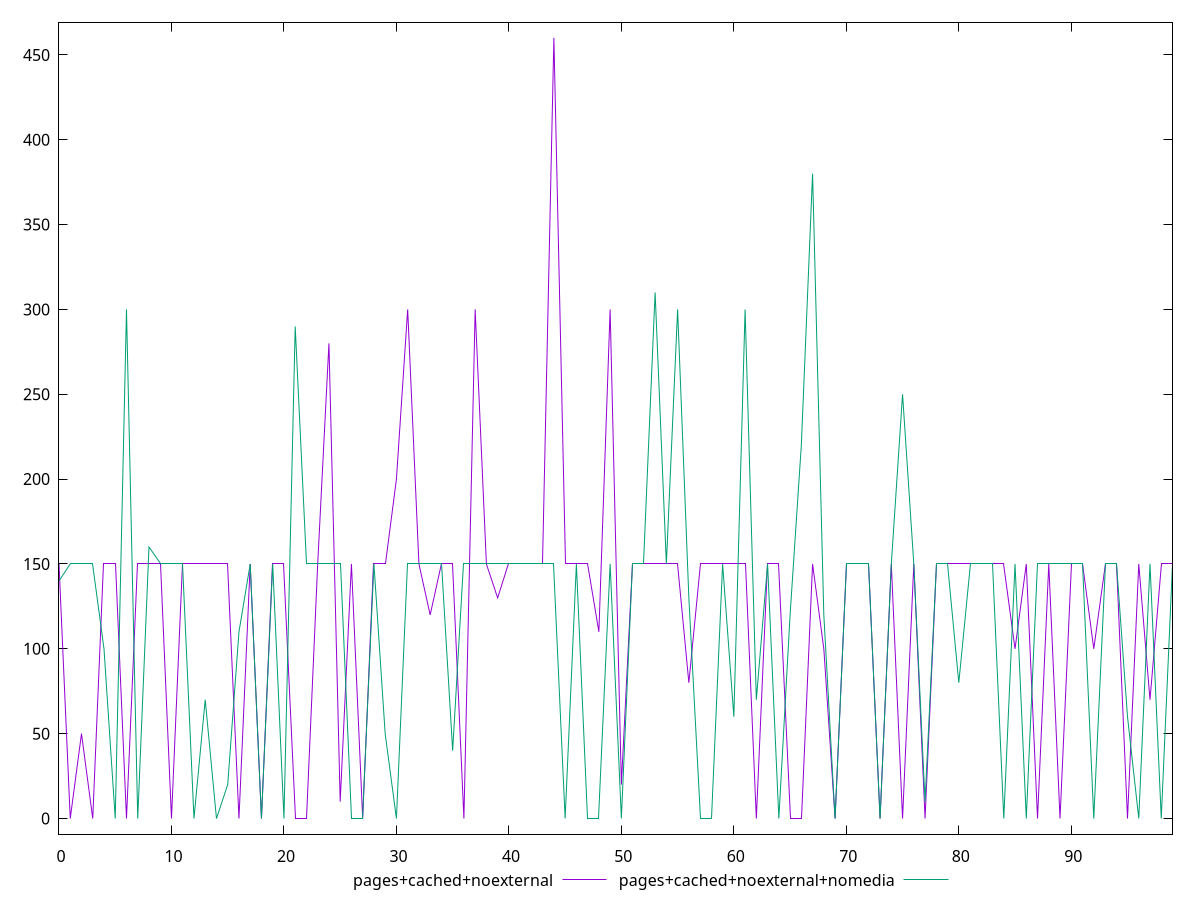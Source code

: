reset

$pagesCachedNoexternal <<EOF
0 150
1 0
2 50
3 0
4 150
5 150
6 0
7 150
8 150
9 150
10 0
11 150
12 150
13 150
14 150
15 150
16 0
17 150
18 0
19 150
20 150
21 0
22 0
23 150
24 280
25 10
26 150
27 0
28 150
29 150
30 200
31 300
32 150
33 120
34 150
35 150
36 0
37 300
38 150
39 130
40 150
41 150
42 150
43 150
44 460
45 150
46 150
47 150
48 110
49 300
50 20
51 150
52 150
53 150
54 150
55 150
56 80
57 150
58 150
59 150
60 150
61 150
62 0
63 150
64 150
65 0
66 0
67 150
68 100
69 0
70 150
71 150
72 150
73 0
74 150
75 0
76 150
77 0
78 150
79 150
80 150
81 150
82 150
83 150
84 150
85 100
86 150
87 0
88 150
89 0
90 150
91 150
92 100
93 150
94 150
95 0
96 150
97 70
98 150
99 150
EOF

$pagesCachedNoexternalNomedia <<EOF
0 140
1 150
2 150
3 150
4 100
5 0
6 300
7 0
8 160
9 150
10 150
11 150
12 0
13 70
14 0
15 20
16 110
17 150
18 0
19 150
20 0
21 290
22 150
23 150
24 150
25 150
26 0
27 0
28 150
29 50
30 0
31 150
32 150
33 150
34 150
35 40
36 150
37 150
38 150
39 150
40 150
41 150
42 150
43 150
44 150
45 0
46 150
47 0
48 0
49 150
50 0
51 150
52 150
53 310
54 150
55 300
56 130
57 0
58 0
59 150
60 60
61 300
62 70
63 150
64 0
65 120
66 220
67 380
68 120
69 0
70 150
71 150
72 150
73 0
74 150
75 250
76 150
77 10
78 150
79 150
80 80
81 150
82 150
83 150
84 0
85 150
86 0
87 150
88 150
89 150
90 150
91 150
92 0
93 150
94 150
95 60
96 0
97 150
98 0
99 150
EOF

set key outside below
set xrange [0:99]
set yrange [-9.200000000000001:469.2]
set trange [-9.200000000000001:469.2]
set terminal svg size 640, 520 enhanced background rgb 'white'
set output "reprap/uses-optimized-images/comparison/line/2_vs_3.svg"

plot $pagesCachedNoexternal title "pages+cached+noexternal" with line, \
     $pagesCachedNoexternalNomedia title "pages+cached+noexternal+nomedia" with line

reset

